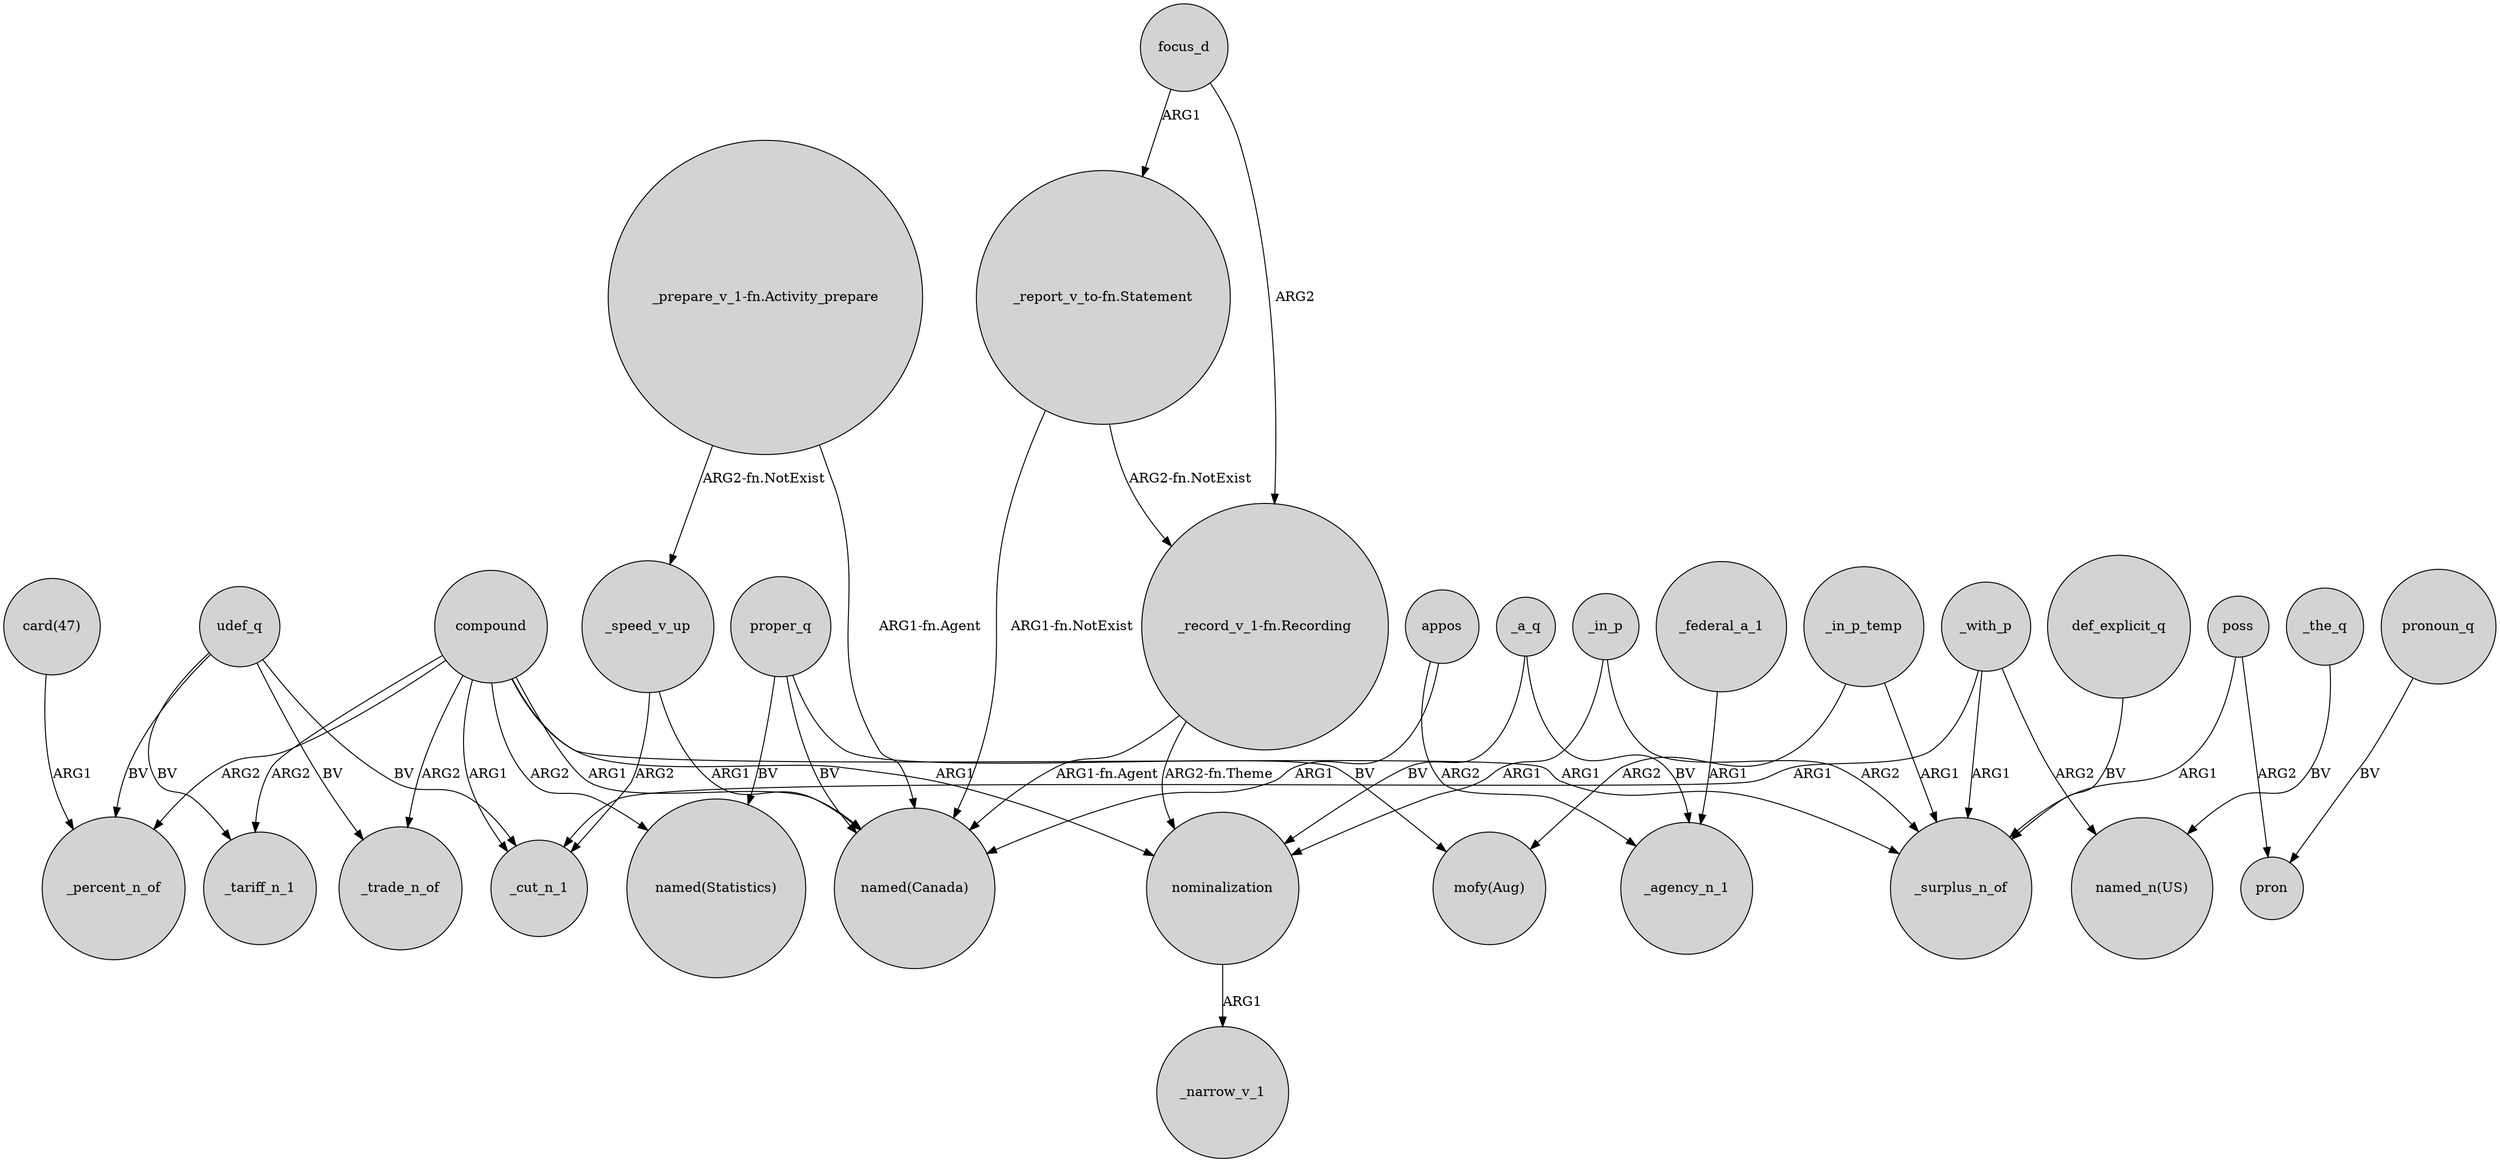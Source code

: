 digraph {
	node [shape=circle style=filled]
	udef_q -> _trade_n_of [label=BV]
	focus_d -> "_report_v_to-fn.Statement" [label=ARG1]
	_speed_v_up -> _cut_n_1 [label=ARG2]
	"_record_v_1-fn.Recording" -> nominalization [label="ARG2-fn.Theme"]
	poss -> pron [label=ARG2]
	proper_q -> "named(Canada)" [label=BV]
	focus_d -> "_record_v_1-fn.Recording" [label=ARG2]
	_with_p -> _cut_n_1 [label=ARG1]
	"card(47)" -> _percent_n_of [label=ARG1]
	_with_p -> _surplus_n_of [label=ARG1]
	proper_q -> "named(Statistics)" [label=BV]
	_in_p_temp -> _surplus_n_of [label=ARG1]
	"_report_v_to-fn.Statement" -> "named(Canada)" [label="ARG1-fn.NotExist"]
	_a_q -> nominalization [label=BV]
	poss -> _surplus_n_of [label=ARG1]
	compound -> _percent_n_of [label=ARG2]
	compound -> "named(Statistics)" [label=ARG2]
	_the_q -> "named_n(US)" [label=BV]
	appos -> _agency_n_1 [label=ARG2]
	pronoun_q -> pron [label=BV]
	"_report_v_to-fn.Statement" -> "_record_v_1-fn.Recording" [label="ARG2-fn.NotExist"]
	_in_p_temp -> "mofy(Aug)" [label=ARG2]
	compound -> _cut_n_1 [label=ARG1]
	"_record_v_1-fn.Recording" -> "named(Canada)" [label="ARG1-fn.Agent"]
	compound -> _trade_n_of [label=ARG2]
	proper_q -> "mofy(Aug)" [label=BV]
	_in_p -> nominalization [label=ARG1]
	appos -> "named(Canada)" [label=ARG1]
	udef_q -> _cut_n_1 [label=BV]
	nominalization -> _narrow_v_1 [label=ARG1]
	compound -> "named(Canada)" [label=ARG1]
	compound -> _surplus_n_of [label=ARG1]
	"_prepare_v_1-fn.Activity_prepare" -> _speed_v_up [label="ARG2-fn.NotExist"]
	def_explicit_q -> _surplus_n_of [label=BV]
	_a_q -> _agency_n_1 [label=BV]
	_federal_a_1 -> _agency_n_1 [label=ARG1]
	_in_p -> _surplus_n_of [label=ARG2]
	udef_q -> _percent_n_of [label=BV]
	compound -> _tariff_n_1 [label=ARG2]
	compound -> nominalization [label=ARG1]
	_speed_v_up -> "named(Canada)" [label=ARG1]
	"_prepare_v_1-fn.Activity_prepare" -> "named(Canada)" [label="ARG1-fn.Agent"]
	_with_p -> "named_n(US)" [label=ARG2]
	udef_q -> _tariff_n_1 [label=BV]
}

